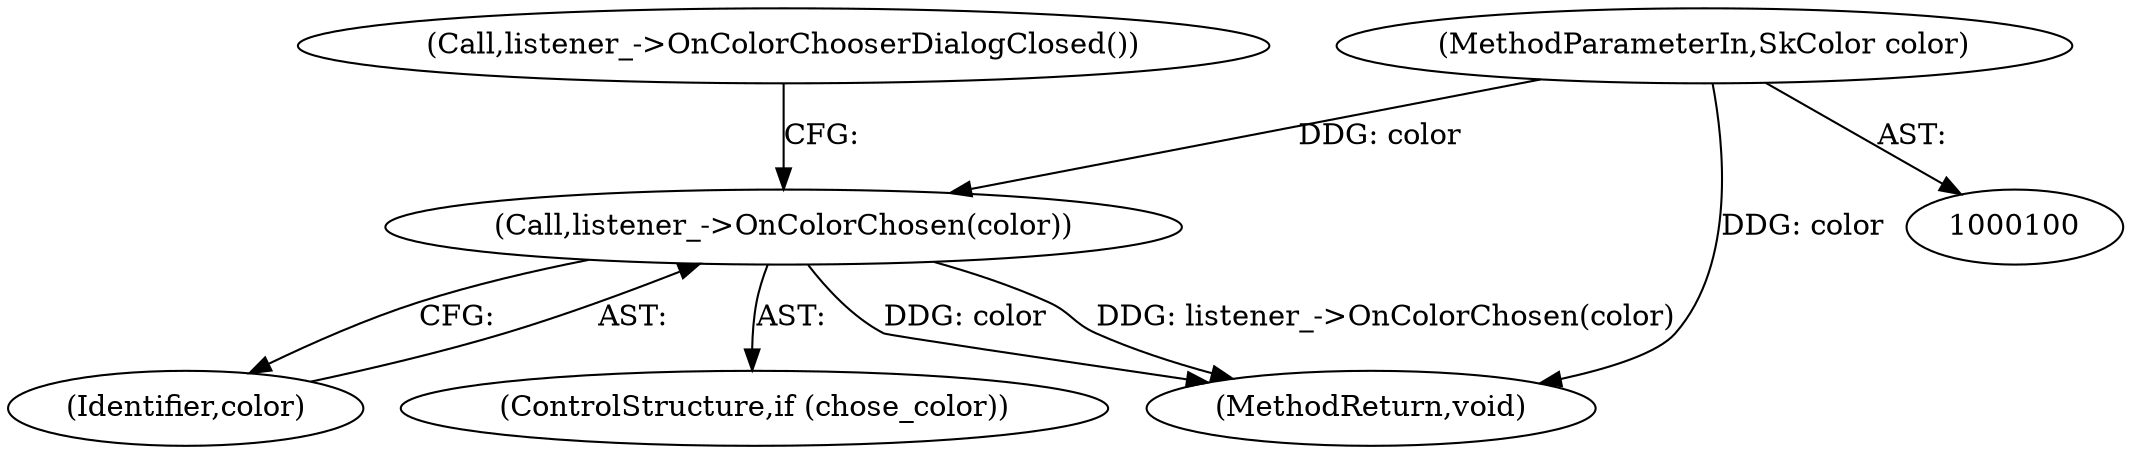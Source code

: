 digraph "1_Chrome_5ecc8d42ff888ff8b459df566208e7e01a3be5ba@del" {
"1000116" [label="(Call,listener_->OnColorChosen(color))"];
"1000102" [label="(MethodParameterIn,SkColor color)"];
"1000102" [label="(MethodParameterIn,SkColor color)"];
"1000117" [label="(Identifier,color)"];
"1000118" [label="(Call,listener_->OnColorChooserDialogClosed())"];
"1000114" [label="(ControlStructure,if (chose_color))"];
"1000119" [label="(MethodReturn,void)"];
"1000116" [label="(Call,listener_->OnColorChosen(color))"];
"1000116" -> "1000114"  [label="AST: "];
"1000116" -> "1000117"  [label="CFG: "];
"1000117" -> "1000116"  [label="AST: "];
"1000118" -> "1000116"  [label="CFG: "];
"1000116" -> "1000119"  [label="DDG: color"];
"1000116" -> "1000119"  [label="DDG: listener_->OnColorChosen(color)"];
"1000102" -> "1000116"  [label="DDG: color"];
"1000102" -> "1000100"  [label="AST: "];
"1000102" -> "1000119"  [label="DDG: color"];
}
